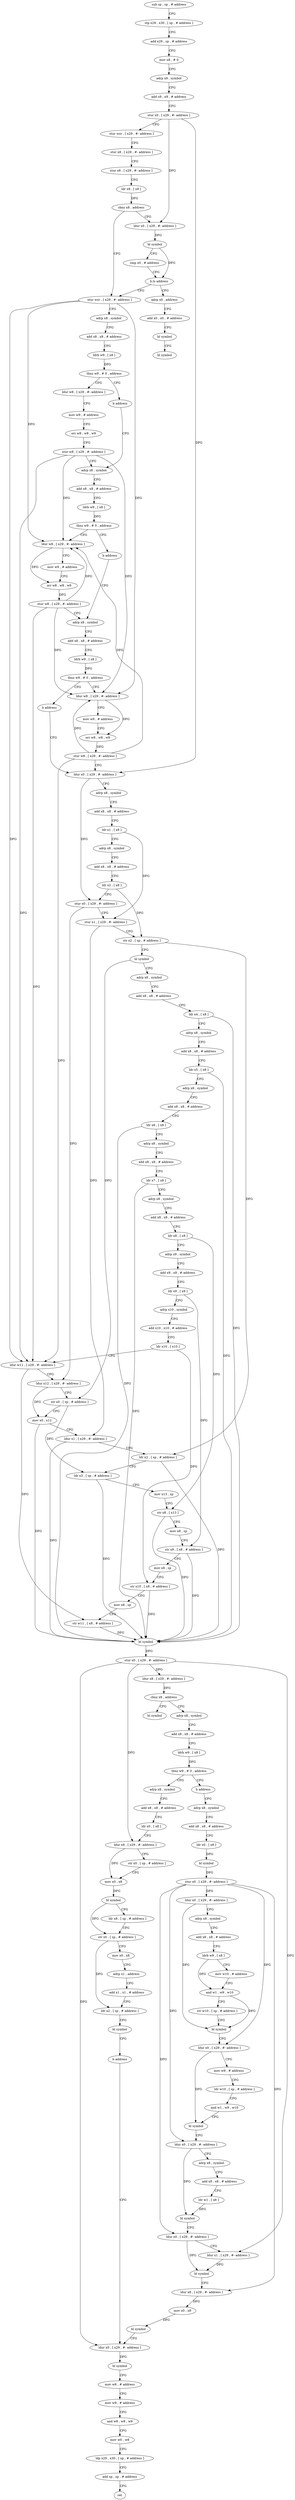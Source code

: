 digraph "func" {
"4219932" [label = "sub sp , sp , # address" ]
"4219936" [label = "stp x29 , x30 , [ sp , # address ]" ]
"4219940" [label = "add x29 , sp , # address" ]
"4219944" [label = "mov x8 , # 0" ]
"4219948" [label = "adrp x9 , symbol" ]
"4219952" [label = "add x9 , x9 , # address" ]
"4219956" [label = "stur x0 , [ x29 , #- address ]" ]
"4219960" [label = "stur wzr , [ x29 , #- address ]" ]
"4219964" [label = "stur x8 , [ x29 , #- address ]" ]
"4219968" [label = "stur x8 , [ x29 , #- address ]" ]
"4219972" [label = "ldr x8 , [ x9 ]" ]
"4219976" [label = "cbnz x8 , address" ]
"4220012" [label = "stur wzr , [ x29 , #- address ]" ]
"4219980" [label = "ldur x0 , [ x29 , #- address ]" ]
"4220016" [label = "adrp x8 , symbol" ]
"4220020" [label = "add x8 , x8 , # address" ]
"4220024" [label = "ldrb w9 , [ x8 ]" ]
"4220028" [label = "tbnz w9 , # 0 , address" ]
"4220036" [label = "ldur w8 , [ x29 , #- address ]" ]
"4220032" [label = "b address" ]
"4219984" [label = "bl symbol" ]
"4219988" [label = "cmp x0 , # address" ]
"4219992" [label = "b.ls address" ]
"4219996" [label = "adrp x0 , address" ]
"4220040" [label = "mov w9 , # address" ]
"4220044" [label = "orr w8 , w8 , w9" ]
"4220048" [label = "stur w8 , [ x29 , #- address ]" ]
"4220052" [label = "adrp x8 , symbol" ]
"4220000" [label = "add x0 , x0 , # address" ]
"4220004" [label = "bl symbol" ]
"4220008" [label = "bl symbol" ]
"4220072" [label = "ldur w8 , [ x29 , #- address ]" ]
"4220076" [label = "mov w9 , # address" ]
"4220080" [label = "orr w8 , w8 , w9" ]
"4220084" [label = "stur w8 , [ x29 , #- address ]" ]
"4220088" [label = "adrp x8 , symbol" ]
"4220068" [label = "b address" ]
"4220056" [label = "add x8 , x8 , # address" ]
"4220060" [label = "ldrb w9 , [ x8 ]" ]
"4220064" [label = "tbnz w9 , # 0 , address" ]
"4220108" [label = "ldur w8 , [ x29 , #- address ]" ]
"4220112" [label = "mov w9 , # address" ]
"4220116" [label = "orr w8 , w8 , w9" ]
"4220120" [label = "stur w8 , [ x29 , #- address ]" ]
"4220124" [label = "ldur x0 , [ x29 , #- address ]" ]
"4220104" [label = "b address" ]
"4220092" [label = "add x8 , x8 , # address" ]
"4220096" [label = "ldrb w9 , [ x8 ]" ]
"4220100" [label = "tbnz w9 , # 0 , address" ]
"4220332" [label = "adrp x8 , symbol" ]
"4220336" [label = "add x8 , x8 , # address" ]
"4220340" [label = "ldrb w9 , [ x8 ]" ]
"4220344" [label = "tbnz w9 , # 0 , address" ]
"4220352" [label = "adrp x8 , symbol" ]
"4220348" [label = "b address" ]
"4220328" [label = "bl symbol" ]
"4220128" [label = "adrp x8 , symbol" ]
"4220132" [label = "add x8 , x8 , # address" ]
"4220136" [label = "ldr x1 , [ x8 ]" ]
"4220140" [label = "adrp x8 , symbol" ]
"4220144" [label = "add x8 , x8 , # address" ]
"4220148" [label = "ldr x2 , [ x8 ]" ]
"4220152" [label = "stur x0 , [ x29 , #- address ]" ]
"4220156" [label = "stur x1 , [ x29 , #- address ]" ]
"4220160" [label = "str x2 , [ sp , # address ]" ]
"4220164" [label = "bl symbol" ]
"4220168" [label = "adrp x8 , symbol" ]
"4220172" [label = "add x8 , x8 , # address" ]
"4220176" [label = "ldr x4 , [ x8 ]" ]
"4220180" [label = "adrp x8 , symbol" ]
"4220184" [label = "add x8 , x8 , # address" ]
"4220188" [label = "ldr x5 , [ x8 ]" ]
"4220192" [label = "adrp x8 , symbol" ]
"4220196" [label = "add x8 , x8 , # address" ]
"4220200" [label = "ldr x6 , [ x8 ]" ]
"4220204" [label = "adrp x8 , symbol" ]
"4220208" [label = "add x8 , x8 , # address" ]
"4220212" [label = "ldr x7 , [ x8 ]" ]
"4220216" [label = "adrp x8 , symbol" ]
"4220220" [label = "add x8 , x8 , # address" ]
"4220224" [label = "ldr x8 , [ x8 ]" ]
"4220228" [label = "adrp x9 , symbol" ]
"4220232" [label = "add x9 , x9 , # address" ]
"4220236" [label = "ldr x9 , [ x9 ]" ]
"4220240" [label = "adrp x10 , symbol" ]
"4220244" [label = "add x10 , x10 , # address" ]
"4220248" [label = "ldr x10 , [ x10 ]" ]
"4220252" [label = "ldur w11 , [ x29 , #- address ]" ]
"4220256" [label = "ldur x12 , [ x29 , #- address ]" ]
"4220260" [label = "str x0 , [ sp , # address ]" ]
"4220264" [label = "mov x0 , x12" ]
"4220268" [label = "ldur x1 , [ x29 , #- address ]" ]
"4220272" [label = "ldr x2 , [ sp , # address ]" ]
"4220276" [label = "ldr x3 , [ sp , # address ]" ]
"4220280" [label = "mov x13 , sp" ]
"4220284" [label = "str x8 , [ x13 ]" ]
"4220288" [label = "mov x8 , sp" ]
"4220292" [label = "str x9 , [ x8 , # address ]" ]
"4220296" [label = "mov x8 , sp" ]
"4220300" [label = "str x10 , [ x8 , # address ]" ]
"4220304" [label = "mov x8 , sp" ]
"4220308" [label = "str w11 , [ x8 , # address ]" ]
"4220312" [label = "bl symbol" ]
"4220316" [label = "stur x0 , [ x29 , #- address ]" ]
"4220320" [label = "ldur x8 , [ x29 , #- address ]" ]
"4220324" [label = "cbnz x8 , address" ]
"4220356" [label = "add x8 , x8 , # address" ]
"4220360" [label = "ldr x0 , [ x8 ]" ]
"4220364" [label = "ldur x8 , [ x29 , #- address ]" ]
"4220368" [label = "str x0 , [ sp , # address ]" ]
"4220372" [label = "mov x0 , x8" ]
"4220376" [label = "bl symbol" ]
"4220380" [label = "ldr x8 , [ sp , # address ]" ]
"4220384" [label = "str x0 , [ sp , # address ]" ]
"4220388" [label = "mov x0 , x8" ]
"4220392" [label = "adrp x1 , address" ]
"4220396" [label = "add x1 , x1 , # address" ]
"4220400" [label = "ldr x2 , [ sp , # address ]" ]
"4220404" [label = "bl symbol" ]
"4220408" [label = "b address" ]
"4220528" [label = "ldur x0 , [ x29 , #- address ]" ]
"4220412" [label = "adrp x8 , symbol" ]
"4220532" [label = "bl symbol" ]
"4220536" [label = "mov w8 , # address" ]
"4220540" [label = "mov w9 , # address" ]
"4220544" [label = "and w8 , w8 , w9" ]
"4220548" [label = "mov w0 , w8" ]
"4220552" [label = "ldp x29 , x30 , [ sp , # address ]" ]
"4220556" [label = "add sp , sp , # address" ]
"4220560" [label = "ret" ]
"4220416" [label = "add x8 , x8 , # address" ]
"4220420" [label = "ldr x0 , [ x8 ]" ]
"4220424" [label = "bl symbol" ]
"4220428" [label = "stur x0 , [ x29 , #- address ]" ]
"4220432" [label = "ldur x0 , [ x29 , #- address ]" ]
"4220436" [label = "adrp x8 , symbol" ]
"4220440" [label = "add x8 , x8 , # address" ]
"4220444" [label = "ldrb w9 , [ x8 ]" ]
"4220448" [label = "mov w10 , # address" ]
"4220452" [label = "and w1 , w9 , w10" ]
"4220456" [label = "str w10 , [ sp , # address ]" ]
"4220460" [label = "bl symbol" ]
"4220464" [label = "ldur x0 , [ x29 , #- address ]" ]
"4220468" [label = "mov w9 , # address" ]
"4220472" [label = "ldr w10 , [ sp , # address ]" ]
"4220476" [label = "and w1 , w9 , w10" ]
"4220480" [label = "bl symbol" ]
"4220484" [label = "ldur x0 , [ x29 , #- address ]" ]
"4220488" [label = "adrp x8 , symbol" ]
"4220492" [label = "add x8 , x8 , # address" ]
"4220496" [label = "ldr w1 , [ x8 ]" ]
"4220500" [label = "bl symbol" ]
"4220504" [label = "ldur x0 , [ x29 , #- address ]" ]
"4220508" [label = "ldur x1 , [ x29 , #- address ]" ]
"4220512" [label = "bl symbol" ]
"4220516" [label = "ldur x8 , [ x29 , #- address ]" ]
"4220520" [label = "mov x0 , x8" ]
"4220524" [label = "bl symbol" ]
"4219932" -> "4219936" [ label = "CFG" ]
"4219936" -> "4219940" [ label = "CFG" ]
"4219940" -> "4219944" [ label = "CFG" ]
"4219944" -> "4219948" [ label = "CFG" ]
"4219948" -> "4219952" [ label = "CFG" ]
"4219952" -> "4219956" [ label = "CFG" ]
"4219956" -> "4219960" [ label = "CFG" ]
"4219956" -> "4219980" [ label = "DFG" ]
"4219956" -> "4220124" [ label = "DFG" ]
"4219960" -> "4219964" [ label = "CFG" ]
"4219964" -> "4219968" [ label = "CFG" ]
"4219968" -> "4219972" [ label = "CFG" ]
"4219972" -> "4219976" [ label = "DFG" ]
"4219976" -> "4220012" [ label = "CFG" ]
"4219976" -> "4219980" [ label = "CFG" ]
"4220012" -> "4220016" [ label = "CFG" ]
"4220012" -> "4220072" [ label = "DFG" ]
"4220012" -> "4220108" [ label = "DFG" ]
"4220012" -> "4220252" [ label = "DFG" ]
"4219980" -> "4219984" [ label = "DFG" ]
"4220016" -> "4220020" [ label = "CFG" ]
"4220020" -> "4220024" [ label = "CFG" ]
"4220024" -> "4220028" [ label = "DFG" ]
"4220028" -> "4220036" [ label = "CFG" ]
"4220028" -> "4220032" [ label = "CFG" ]
"4220036" -> "4220040" [ label = "CFG" ]
"4220032" -> "4220052" [ label = "CFG" ]
"4219984" -> "4219988" [ label = "CFG" ]
"4219984" -> "4219992" [ label = "DFG" ]
"4219988" -> "4219992" [ label = "CFG" ]
"4219992" -> "4220012" [ label = "CFG" ]
"4219992" -> "4219996" [ label = "CFG" ]
"4219996" -> "4220000" [ label = "CFG" ]
"4220040" -> "4220044" [ label = "CFG" ]
"4220044" -> "4220048" [ label = "CFG" ]
"4220048" -> "4220052" [ label = "CFG" ]
"4220048" -> "4220072" [ label = "DFG" ]
"4220048" -> "4220108" [ label = "DFG" ]
"4220048" -> "4220252" [ label = "DFG" ]
"4220052" -> "4220056" [ label = "CFG" ]
"4220000" -> "4220004" [ label = "CFG" ]
"4220004" -> "4220008" [ label = "CFG" ]
"4220072" -> "4220076" [ label = "CFG" ]
"4220072" -> "4220080" [ label = "DFG" ]
"4220076" -> "4220080" [ label = "CFG" ]
"4220080" -> "4220084" [ label = "DFG" ]
"4220084" -> "4220088" [ label = "CFG" ]
"4220084" -> "4220072" [ label = "DFG" ]
"4220084" -> "4220108" [ label = "DFG" ]
"4220084" -> "4220252" [ label = "DFG" ]
"4220088" -> "4220092" [ label = "CFG" ]
"4220068" -> "4220088" [ label = "CFG" ]
"4220056" -> "4220060" [ label = "CFG" ]
"4220060" -> "4220064" [ label = "DFG" ]
"4220064" -> "4220072" [ label = "CFG" ]
"4220064" -> "4220068" [ label = "CFG" ]
"4220108" -> "4220112" [ label = "CFG" ]
"4220108" -> "4220116" [ label = "DFG" ]
"4220112" -> "4220116" [ label = "CFG" ]
"4220116" -> "4220120" [ label = "DFG" ]
"4220120" -> "4220124" [ label = "CFG" ]
"4220120" -> "4220072" [ label = "DFG" ]
"4220120" -> "4220108" [ label = "DFG" ]
"4220120" -> "4220252" [ label = "DFG" ]
"4220124" -> "4220128" [ label = "CFG" ]
"4220124" -> "4220152" [ label = "DFG" ]
"4220104" -> "4220124" [ label = "CFG" ]
"4220092" -> "4220096" [ label = "CFG" ]
"4220096" -> "4220100" [ label = "DFG" ]
"4220100" -> "4220108" [ label = "CFG" ]
"4220100" -> "4220104" [ label = "CFG" ]
"4220332" -> "4220336" [ label = "CFG" ]
"4220336" -> "4220340" [ label = "CFG" ]
"4220340" -> "4220344" [ label = "DFG" ]
"4220344" -> "4220352" [ label = "CFG" ]
"4220344" -> "4220348" [ label = "CFG" ]
"4220352" -> "4220356" [ label = "CFG" ]
"4220348" -> "4220412" [ label = "CFG" ]
"4220128" -> "4220132" [ label = "CFG" ]
"4220132" -> "4220136" [ label = "CFG" ]
"4220136" -> "4220140" [ label = "CFG" ]
"4220136" -> "4220156" [ label = "DFG" ]
"4220140" -> "4220144" [ label = "CFG" ]
"4220144" -> "4220148" [ label = "CFG" ]
"4220148" -> "4220152" [ label = "CFG" ]
"4220148" -> "4220160" [ label = "DFG" ]
"4220152" -> "4220156" [ label = "CFG" ]
"4220152" -> "4220256" [ label = "DFG" ]
"4220156" -> "4220160" [ label = "CFG" ]
"4220156" -> "4220268" [ label = "DFG" ]
"4220160" -> "4220164" [ label = "CFG" ]
"4220160" -> "4220272" [ label = "DFG" ]
"4220164" -> "4220168" [ label = "CFG" ]
"4220164" -> "4220260" [ label = "DFG" ]
"4220168" -> "4220172" [ label = "CFG" ]
"4220172" -> "4220176" [ label = "CFG" ]
"4220176" -> "4220180" [ label = "CFG" ]
"4220176" -> "4220312" [ label = "DFG" ]
"4220180" -> "4220184" [ label = "CFG" ]
"4220184" -> "4220188" [ label = "CFG" ]
"4220188" -> "4220192" [ label = "CFG" ]
"4220188" -> "4220312" [ label = "DFG" ]
"4220192" -> "4220196" [ label = "CFG" ]
"4220196" -> "4220200" [ label = "CFG" ]
"4220200" -> "4220204" [ label = "CFG" ]
"4220200" -> "4220312" [ label = "DFG" ]
"4220204" -> "4220208" [ label = "CFG" ]
"4220208" -> "4220212" [ label = "CFG" ]
"4220212" -> "4220216" [ label = "CFG" ]
"4220212" -> "4220312" [ label = "DFG" ]
"4220216" -> "4220220" [ label = "CFG" ]
"4220220" -> "4220224" [ label = "CFG" ]
"4220224" -> "4220228" [ label = "CFG" ]
"4220224" -> "4220284" [ label = "DFG" ]
"4220228" -> "4220232" [ label = "CFG" ]
"4220232" -> "4220236" [ label = "CFG" ]
"4220236" -> "4220240" [ label = "CFG" ]
"4220236" -> "4220292" [ label = "DFG" ]
"4220240" -> "4220244" [ label = "CFG" ]
"4220244" -> "4220248" [ label = "CFG" ]
"4220248" -> "4220252" [ label = "CFG" ]
"4220248" -> "4220300" [ label = "DFG" ]
"4220252" -> "4220256" [ label = "CFG" ]
"4220252" -> "4220308" [ label = "DFG" ]
"4220256" -> "4220260" [ label = "CFG" ]
"4220256" -> "4220264" [ label = "DFG" ]
"4220260" -> "4220264" [ label = "CFG" ]
"4220260" -> "4220276" [ label = "DFG" ]
"4220264" -> "4220268" [ label = "CFG" ]
"4220264" -> "4220312" [ label = "DFG" ]
"4220268" -> "4220272" [ label = "CFG" ]
"4220268" -> "4220312" [ label = "DFG" ]
"4220272" -> "4220276" [ label = "CFG" ]
"4220272" -> "4220312" [ label = "DFG" ]
"4220276" -> "4220280" [ label = "CFG" ]
"4220276" -> "4220312" [ label = "DFG" ]
"4220280" -> "4220284" [ label = "CFG" ]
"4220284" -> "4220288" [ label = "CFG" ]
"4220284" -> "4220312" [ label = "DFG" ]
"4220288" -> "4220292" [ label = "CFG" ]
"4220292" -> "4220296" [ label = "CFG" ]
"4220292" -> "4220312" [ label = "DFG" ]
"4220296" -> "4220300" [ label = "CFG" ]
"4220300" -> "4220304" [ label = "CFG" ]
"4220300" -> "4220312" [ label = "DFG" ]
"4220304" -> "4220308" [ label = "CFG" ]
"4220308" -> "4220312" [ label = "DFG" ]
"4220312" -> "4220316" [ label = "DFG" ]
"4220316" -> "4220320" [ label = "DFG" ]
"4220316" -> "4220364" [ label = "DFG" ]
"4220316" -> "4220528" [ label = "DFG" ]
"4220316" -> "4220508" [ label = "DFG" ]
"4220320" -> "4220324" [ label = "DFG" ]
"4220324" -> "4220332" [ label = "CFG" ]
"4220324" -> "4220328" [ label = "CFG" ]
"4220356" -> "4220360" [ label = "CFG" ]
"4220360" -> "4220364" [ label = "CFG" ]
"4220364" -> "4220368" [ label = "CFG" ]
"4220364" -> "4220372" [ label = "DFG" ]
"4220368" -> "4220372" [ label = "CFG" ]
"4220372" -> "4220376" [ label = "DFG" ]
"4220376" -> "4220380" [ label = "CFG" ]
"4220376" -> "4220384" [ label = "DFG" ]
"4220380" -> "4220384" [ label = "CFG" ]
"4220384" -> "4220388" [ label = "CFG" ]
"4220384" -> "4220400" [ label = "DFG" ]
"4220388" -> "4220392" [ label = "CFG" ]
"4220392" -> "4220396" [ label = "CFG" ]
"4220396" -> "4220400" [ label = "CFG" ]
"4220400" -> "4220404" [ label = "CFG" ]
"4220404" -> "4220408" [ label = "CFG" ]
"4220408" -> "4220528" [ label = "CFG" ]
"4220528" -> "4220532" [ label = "DFG" ]
"4220412" -> "4220416" [ label = "CFG" ]
"4220532" -> "4220536" [ label = "CFG" ]
"4220536" -> "4220540" [ label = "CFG" ]
"4220540" -> "4220544" [ label = "CFG" ]
"4220544" -> "4220548" [ label = "CFG" ]
"4220548" -> "4220552" [ label = "CFG" ]
"4220552" -> "4220556" [ label = "CFG" ]
"4220556" -> "4220560" [ label = "CFG" ]
"4220416" -> "4220420" [ label = "CFG" ]
"4220420" -> "4220424" [ label = "DFG" ]
"4220424" -> "4220428" [ label = "DFG" ]
"4220428" -> "4220432" [ label = "DFG" ]
"4220428" -> "4220464" [ label = "DFG" ]
"4220428" -> "4220484" [ label = "DFG" ]
"4220428" -> "4220504" [ label = "DFG" ]
"4220428" -> "4220516" [ label = "DFG" ]
"4220432" -> "4220436" [ label = "CFG" ]
"4220432" -> "4220460" [ label = "DFG" ]
"4220436" -> "4220440" [ label = "CFG" ]
"4220440" -> "4220444" [ label = "CFG" ]
"4220444" -> "4220448" [ label = "CFG" ]
"4220444" -> "4220452" [ label = "DFG" ]
"4220448" -> "4220452" [ label = "CFG" ]
"4220452" -> "4220456" [ label = "CFG" ]
"4220452" -> "4220460" [ label = "DFG" ]
"4220456" -> "4220460" [ label = "CFG" ]
"4220460" -> "4220464" [ label = "CFG" ]
"4220464" -> "4220468" [ label = "CFG" ]
"4220464" -> "4220480" [ label = "DFG" ]
"4220468" -> "4220472" [ label = "CFG" ]
"4220472" -> "4220476" [ label = "CFG" ]
"4220476" -> "4220480" [ label = "CFG" ]
"4220480" -> "4220484" [ label = "CFG" ]
"4220484" -> "4220488" [ label = "CFG" ]
"4220484" -> "4220500" [ label = "DFG" ]
"4220488" -> "4220492" [ label = "CFG" ]
"4220492" -> "4220496" [ label = "CFG" ]
"4220496" -> "4220500" [ label = "DFG" ]
"4220500" -> "4220504" [ label = "CFG" ]
"4220504" -> "4220508" [ label = "CFG" ]
"4220504" -> "4220512" [ label = "DFG" ]
"4220508" -> "4220512" [ label = "DFG" ]
"4220512" -> "4220516" [ label = "CFG" ]
"4220516" -> "4220520" [ label = "DFG" ]
"4220520" -> "4220524" [ label = "DFG" ]
"4220524" -> "4220528" [ label = "CFG" ]
}
